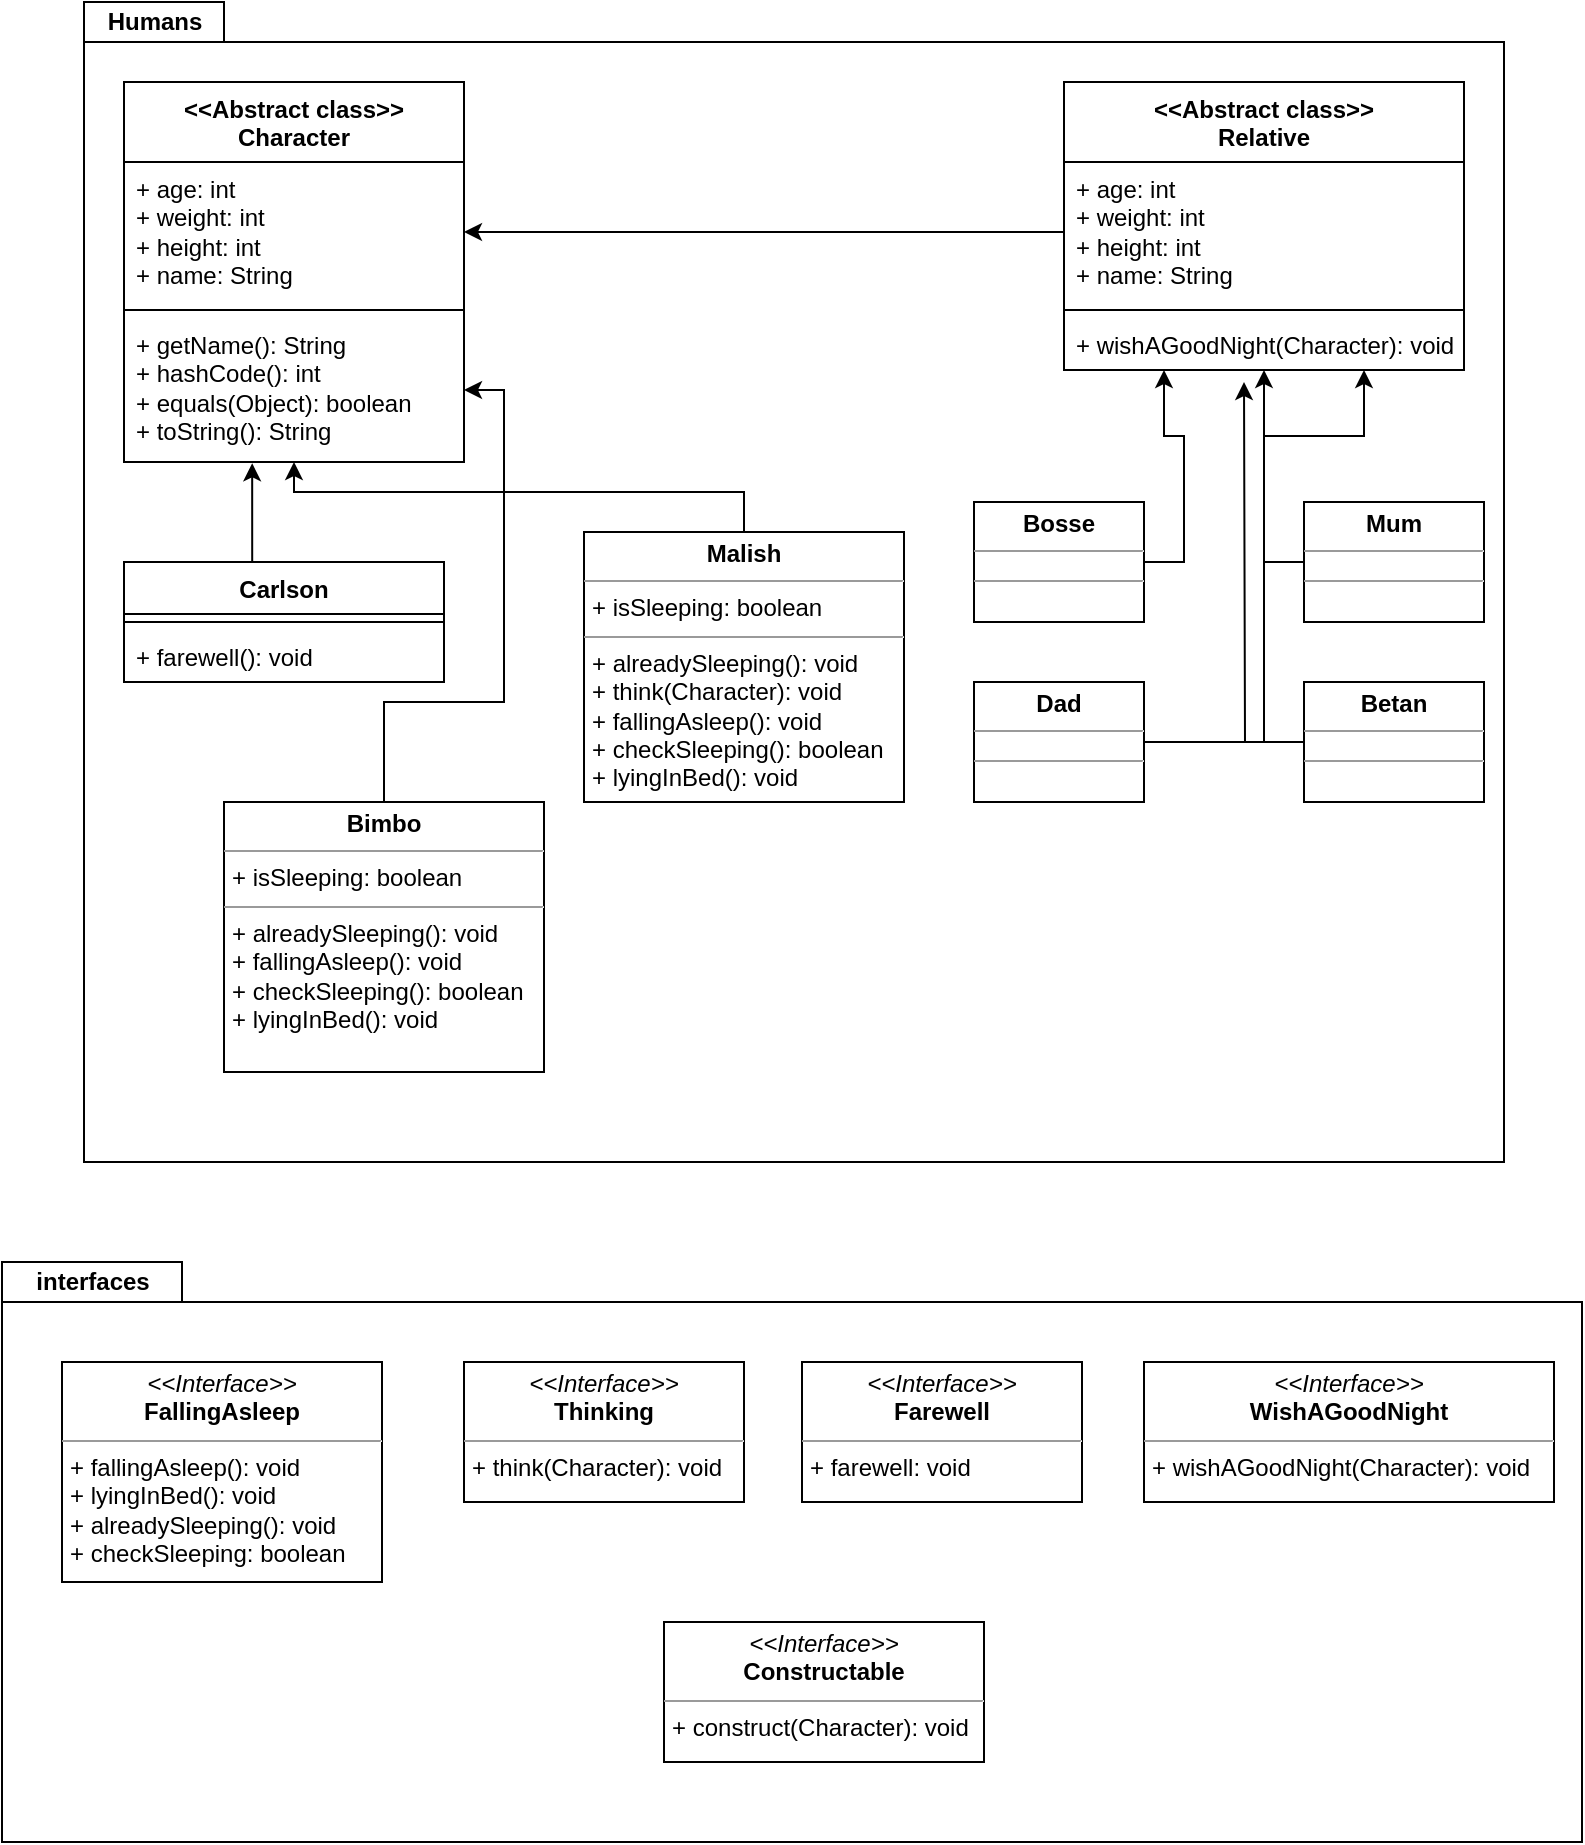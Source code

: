 <mxfile version="22.1.11" type="github">
  <diagram name="Page-1" id="b5b7bab2-c9e2-2cf4-8b2a-24fd1a2a6d21">
    <mxGraphModel dx="1346" dy="788" grid="1" gridSize="10" guides="1" tooltips="1" connect="1" arrows="1" fold="1" page="1" pageScale="1" pageWidth="827" pageHeight="1169" background="none" math="0" shadow="0">
      <root>
        <mxCell id="0" />
        <mxCell id="1" parent="0" />
        <mxCell id="G1GVvQv9lLtZEZq4m8r2-1" value="" style="shape=folder;fontStyle=1;spacingTop=10;tabWidth=70;tabHeight=20;tabPosition=left;html=1;whiteSpace=wrap;" vertex="1" parent="1">
          <mxGeometry x="60" y="40" width="710" height="580" as="geometry" />
        </mxCell>
        <mxCell id="G1GVvQv9lLtZEZq4m8r2-2" value="Humans" style="text;align=center;fontStyle=1;verticalAlign=middle;spacingLeft=3;spacingRight=3;strokeColor=none;rotatable=0;points=[[0,0.5],[1,0.5]];portConstraint=eastwest;html=1;" vertex="1" parent="1">
          <mxGeometry x="60" y="40" width="70" height="20" as="geometry" />
        </mxCell>
        <mxCell id="G1GVvQv9lLtZEZq4m8r2-3" value="&amp;lt;&amp;lt;Abstract class&amp;gt;&amp;gt;&lt;br&gt;Character" style="swimlane;fontStyle=1;align=center;verticalAlign=top;childLayout=stackLayout;horizontal=1;startSize=40;horizontalStack=0;resizeParent=1;resizeParentMax=0;resizeLast=0;collapsible=1;marginBottom=0;whiteSpace=wrap;html=1;" vertex="1" parent="1">
          <mxGeometry x="80" y="80" width="170" height="190" as="geometry" />
        </mxCell>
        <mxCell id="G1GVvQv9lLtZEZq4m8r2-4" value="+ age: int&lt;br&gt;+ weight: int&amp;nbsp;&lt;br&gt;+ height: int&lt;br&gt;+ name: String" style="text;strokeColor=none;fillColor=none;align=left;verticalAlign=top;spacingLeft=4;spacingRight=4;overflow=hidden;rotatable=0;points=[[0,0.5],[1,0.5]];portConstraint=eastwest;whiteSpace=wrap;html=1;" vertex="1" parent="G1GVvQv9lLtZEZq4m8r2-3">
          <mxGeometry y="40" width="170" height="70" as="geometry" />
        </mxCell>
        <mxCell id="G1GVvQv9lLtZEZq4m8r2-5" value="" style="line;strokeWidth=1;fillColor=none;align=left;verticalAlign=middle;spacingTop=-1;spacingLeft=3;spacingRight=3;rotatable=0;labelPosition=right;points=[];portConstraint=eastwest;strokeColor=inherit;" vertex="1" parent="G1GVvQv9lLtZEZq4m8r2-3">
          <mxGeometry y="110" width="170" height="8" as="geometry" />
        </mxCell>
        <mxCell id="G1GVvQv9lLtZEZq4m8r2-6" value="+ getName(): String&lt;br&gt;+ hashCode(): int&lt;br&gt;+ equals(Object): boolean&lt;br&gt;+ toString(): String" style="text;strokeColor=none;fillColor=none;align=left;verticalAlign=top;spacingLeft=4;spacingRight=4;overflow=hidden;rotatable=0;points=[[0,0.5],[1,0.5]];portConstraint=eastwest;whiteSpace=wrap;html=1;" vertex="1" parent="G1GVvQv9lLtZEZq4m8r2-3">
          <mxGeometry y="118" width="170" height="72" as="geometry" />
        </mxCell>
        <mxCell id="G1GVvQv9lLtZEZq4m8r2-7" value="&amp;lt;&amp;lt;Abstract class&amp;gt;&amp;gt;&lt;br&gt;Relative" style="swimlane;fontStyle=1;align=center;verticalAlign=top;childLayout=stackLayout;horizontal=1;startSize=40;horizontalStack=0;resizeParent=1;resizeParentMax=0;resizeLast=0;collapsible=1;marginBottom=0;whiteSpace=wrap;html=1;" vertex="1" parent="1">
          <mxGeometry x="550" y="80" width="200" height="144" as="geometry" />
        </mxCell>
        <mxCell id="G1GVvQv9lLtZEZq4m8r2-8" value="+ age: int&lt;br&gt;+ weight: int&amp;nbsp;&lt;br&gt;+ height: int&lt;br&gt;+ name: String" style="text;strokeColor=none;fillColor=none;align=left;verticalAlign=top;spacingLeft=4;spacingRight=4;overflow=hidden;rotatable=0;points=[[0,0.5],[1,0.5]];portConstraint=eastwest;whiteSpace=wrap;html=1;" vertex="1" parent="G1GVvQv9lLtZEZq4m8r2-7">
          <mxGeometry y="40" width="200" height="70" as="geometry" />
        </mxCell>
        <mxCell id="G1GVvQv9lLtZEZq4m8r2-9" value="" style="line;strokeWidth=1;fillColor=none;align=left;verticalAlign=middle;spacingTop=-1;spacingLeft=3;spacingRight=3;rotatable=0;labelPosition=right;points=[];portConstraint=eastwest;strokeColor=inherit;" vertex="1" parent="G1GVvQv9lLtZEZq4m8r2-7">
          <mxGeometry y="110" width="200" height="8" as="geometry" />
        </mxCell>
        <mxCell id="G1GVvQv9lLtZEZq4m8r2-10" value="+ wishAGoodNight(Character): void" style="text;strokeColor=none;fillColor=none;align=left;verticalAlign=top;spacingLeft=4;spacingRight=4;overflow=hidden;rotatable=0;points=[[0,0.5],[1,0.5]];portConstraint=eastwest;whiteSpace=wrap;html=1;" vertex="1" parent="G1GVvQv9lLtZEZq4m8r2-7">
          <mxGeometry y="118" width="200" height="26" as="geometry" />
        </mxCell>
        <mxCell id="G1GVvQv9lLtZEZq4m8r2-22" style="edgeStyle=orthogonalEdgeStyle;rounded=0;orthogonalLoop=1;jettySize=auto;html=1;exitX=0;exitY=0.5;exitDx=0;exitDy=0;entryX=0.75;entryY=1;entryDx=0;entryDy=0;" edge="1" parent="1" source="G1GVvQv9lLtZEZq4m8r2-15" target="G1GVvQv9lLtZEZq4m8r2-7">
          <mxGeometry relative="1" as="geometry" />
        </mxCell>
        <mxCell id="G1GVvQv9lLtZEZq4m8r2-15" value="&lt;p style=&quot;margin:0px;margin-top:4px;text-align:center;&quot;&gt;&lt;b&gt;Mum&lt;/b&gt;&lt;/p&gt;&lt;hr size=&quot;1&quot;&gt;&lt;div style=&quot;height:2px;&quot;&gt;&lt;/div&gt;&lt;hr size=&quot;1&quot;&gt;&lt;div style=&quot;height:2px;&quot;&gt;&lt;/div&gt;" style="verticalAlign=top;align=left;overflow=fill;fontSize=12;fontFamily=Helvetica;html=1;whiteSpace=wrap;" vertex="1" parent="1">
          <mxGeometry x="670" y="290" width="90" height="60" as="geometry" />
        </mxCell>
        <mxCell id="G1GVvQv9lLtZEZq4m8r2-23" style="edgeStyle=orthogonalEdgeStyle;rounded=0;orthogonalLoop=1;jettySize=auto;html=1;exitX=1;exitY=0.5;exitDx=0;exitDy=0;entryX=0.5;entryY=1;entryDx=0;entryDy=0;" edge="1" parent="1" source="G1GVvQv9lLtZEZq4m8r2-16" target="G1GVvQv9lLtZEZq4m8r2-7">
          <mxGeometry relative="1" as="geometry" />
        </mxCell>
        <mxCell id="G1GVvQv9lLtZEZq4m8r2-16" value="&lt;p style=&quot;margin:0px;margin-top:4px;text-align:center;&quot;&gt;&lt;b&gt;Dad&lt;/b&gt;&lt;/p&gt;&lt;hr size=&quot;1&quot;&gt;&lt;div style=&quot;height:2px;&quot;&gt;&lt;/div&gt;&lt;hr size=&quot;1&quot;&gt;&lt;div style=&quot;height:2px;&quot;&gt;&lt;/div&gt;" style="verticalAlign=top;align=left;overflow=fill;fontSize=12;fontFamily=Helvetica;html=1;whiteSpace=wrap;" vertex="1" parent="1">
          <mxGeometry x="505" y="380" width="85" height="60" as="geometry" />
        </mxCell>
        <mxCell id="G1GVvQv9lLtZEZq4m8r2-21" style="edgeStyle=orthogonalEdgeStyle;rounded=0;orthogonalLoop=1;jettySize=auto;html=1;exitX=1;exitY=0.5;exitDx=0;exitDy=0;entryX=0.25;entryY=1;entryDx=0;entryDy=0;" edge="1" parent="1" source="G1GVvQv9lLtZEZq4m8r2-17" target="G1GVvQv9lLtZEZq4m8r2-7">
          <mxGeometry relative="1" as="geometry" />
        </mxCell>
        <mxCell id="G1GVvQv9lLtZEZq4m8r2-17" value="&lt;p style=&quot;margin:0px;margin-top:4px;text-align:center;&quot;&gt;&lt;b&gt;Bosse&lt;/b&gt;&lt;/p&gt;&lt;hr size=&quot;1&quot;&gt;&lt;div style=&quot;height:2px;&quot;&gt;&lt;/div&gt;&lt;hr size=&quot;1&quot;&gt;&lt;div style=&quot;height:2px;&quot;&gt;&lt;/div&gt;" style="verticalAlign=top;align=left;overflow=fill;fontSize=12;fontFamily=Helvetica;html=1;whiteSpace=wrap;" vertex="1" parent="1">
          <mxGeometry x="505" y="290" width="85" height="60" as="geometry" />
        </mxCell>
        <mxCell id="G1GVvQv9lLtZEZq4m8r2-24" style="edgeStyle=orthogonalEdgeStyle;rounded=0;orthogonalLoop=1;jettySize=auto;html=1;exitX=0;exitY=0.5;exitDx=0;exitDy=0;" edge="1" parent="1" source="G1GVvQv9lLtZEZq4m8r2-18">
          <mxGeometry relative="1" as="geometry">
            <mxPoint x="640" y="230" as="targetPoint" />
          </mxGeometry>
        </mxCell>
        <mxCell id="G1GVvQv9lLtZEZq4m8r2-18" value="&lt;p style=&quot;margin:0px;margin-top:4px;text-align:center;&quot;&gt;&lt;b&gt;Betan&lt;/b&gt;&lt;/p&gt;&lt;hr size=&quot;1&quot;&gt;&lt;div style=&quot;height:2px;&quot;&gt;&lt;/div&gt;&lt;hr size=&quot;1&quot;&gt;&lt;div style=&quot;height:2px;&quot;&gt;&lt;/div&gt;" style="verticalAlign=top;align=left;overflow=fill;fontSize=12;fontFamily=Helvetica;html=1;whiteSpace=wrap;" vertex="1" parent="1">
          <mxGeometry x="670" y="380" width="90" height="60" as="geometry" />
        </mxCell>
        <mxCell id="G1GVvQv9lLtZEZq4m8r2-20" style="edgeStyle=orthogonalEdgeStyle;rounded=0;orthogonalLoop=1;jettySize=auto;html=1;exitX=0;exitY=0.5;exitDx=0;exitDy=0;entryX=1;entryY=0.5;entryDx=0;entryDy=0;" edge="1" parent="1" source="G1GVvQv9lLtZEZq4m8r2-8" target="G1GVvQv9lLtZEZq4m8r2-4">
          <mxGeometry relative="1" as="geometry" />
        </mxCell>
        <mxCell id="G1GVvQv9lLtZEZq4m8r2-32" value="Carlson" style="swimlane;fontStyle=1;align=center;verticalAlign=top;childLayout=stackLayout;horizontal=1;startSize=26;horizontalStack=0;resizeParent=1;resizeParentMax=0;resizeLast=0;collapsible=1;marginBottom=0;whiteSpace=wrap;html=1;" vertex="1" parent="1">
          <mxGeometry x="80" y="320" width="160" height="60" as="geometry" />
        </mxCell>
        <mxCell id="G1GVvQv9lLtZEZq4m8r2-34" value="" style="line;strokeWidth=1;fillColor=none;align=left;verticalAlign=middle;spacingTop=-1;spacingLeft=3;spacingRight=3;rotatable=0;labelPosition=right;points=[];portConstraint=eastwest;strokeColor=inherit;" vertex="1" parent="G1GVvQv9lLtZEZq4m8r2-32">
          <mxGeometry y="26" width="160" height="8" as="geometry" />
        </mxCell>
        <mxCell id="G1GVvQv9lLtZEZq4m8r2-35" value="+ farewell(): void" style="text;strokeColor=none;fillColor=none;align=left;verticalAlign=top;spacingLeft=4;spacingRight=4;overflow=hidden;rotatable=0;points=[[0,0.5],[1,0.5]];portConstraint=eastwest;whiteSpace=wrap;html=1;" vertex="1" parent="G1GVvQv9lLtZEZq4m8r2-32">
          <mxGeometry y="34" width="160" height="26" as="geometry" />
        </mxCell>
        <mxCell id="G1GVvQv9lLtZEZq4m8r2-43" style="edgeStyle=orthogonalEdgeStyle;rounded=0;orthogonalLoop=1;jettySize=auto;html=1;exitX=0.5;exitY=0;exitDx=0;exitDy=0;" edge="1" parent="1" source="G1GVvQv9lLtZEZq4m8r2-36" target="G1GVvQv9lLtZEZq4m8r2-3">
          <mxGeometry relative="1" as="geometry">
            <Array as="points">
              <mxPoint x="390" y="285" />
              <mxPoint x="165" y="285" />
            </Array>
          </mxGeometry>
        </mxCell>
        <mxCell id="G1GVvQv9lLtZEZq4m8r2-36" value="&lt;p style=&quot;margin:0px;margin-top:4px;text-align:center;&quot;&gt;&lt;b&gt;Malish&lt;/b&gt;&lt;/p&gt;&lt;hr size=&quot;1&quot;&gt;&lt;p style=&quot;margin:0px;margin-left:4px;&quot;&gt;+ isSleeping: boolean&lt;/p&gt;&lt;hr size=&quot;1&quot;&gt;&lt;p style=&quot;margin:0px;margin-left:4px;&quot;&gt;+ alreadySleeping(): void&lt;/p&gt;&lt;p style=&quot;margin:0px;margin-left:4px;&quot;&gt;+ think(Character): void&lt;/p&gt;&lt;p style=&quot;margin:0px;margin-left:4px;&quot;&gt;+ fallingAsleep(): void&lt;/p&gt;&lt;p style=&quot;margin:0px;margin-left:4px;&quot;&gt;+ checkSleeping(): boolean&lt;/p&gt;&lt;p style=&quot;margin:0px;margin-left:4px;&quot;&gt;+ lyingInBed(): void&lt;/p&gt;" style="verticalAlign=top;align=left;overflow=fill;fontSize=12;fontFamily=Helvetica;html=1;whiteSpace=wrap;" vertex="1" parent="1">
          <mxGeometry x="310" y="305" width="160" height="135" as="geometry" />
        </mxCell>
        <mxCell id="G1GVvQv9lLtZEZq4m8r2-44" style="edgeStyle=orthogonalEdgeStyle;rounded=0;orthogonalLoop=1;jettySize=auto;html=1;exitX=0.5;exitY=0;exitDx=0;exitDy=0;entryX=1;entryY=0.5;entryDx=0;entryDy=0;" edge="1" parent="1" source="G1GVvQv9lLtZEZq4m8r2-37" target="G1GVvQv9lLtZEZq4m8r2-6">
          <mxGeometry relative="1" as="geometry">
            <Array as="points">
              <mxPoint x="210" y="390" />
              <mxPoint x="270" y="390" />
              <mxPoint x="270" y="234" />
            </Array>
          </mxGeometry>
        </mxCell>
        <mxCell id="G1GVvQv9lLtZEZq4m8r2-37" value="&lt;p style=&quot;margin:0px;margin-top:4px;text-align:center;&quot;&gt;&lt;b&gt;Bimbo&lt;/b&gt;&lt;/p&gt;&lt;hr size=&quot;1&quot;&gt;&lt;p style=&quot;margin:0px;margin-left:4px;&quot;&gt;+ isSleeping: boolean&lt;/p&gt;&lt;hr size=&quot;1&quot;&gt;&lt;p style=&quot;margin:0px;margin-left:4px;&quot;&gt;+ alreadySleeping(): void&lt;/p&gt;&lt;p style=&quot;margin:0px;margin-left:4px;&quot;&gt;+ fallingAsleep(): void&lt;/p&gt;&lt;p style=&quot;margin:0px;margin-left:4px;&quot;&gt;+ checkSleeping(): boolean&lt;/p&gt;&lt;p style=&quot;margin:0px;margin-left:4px;&quot;&gt;+ lyingInBed(): void&lt;/p&gt;" style="verticalAlign=top;align=left;overflow=fill;fontSize=12;fontFamily=Helvetica;html=1;whiteSpace=wrap;" vertex="1" parent="1">
          <mxGeometry x="130" y="440" width="160" height="135" as="geometry" />
        </mxCell>
        <mxCell id="G1GVvQv9lLtZEZq4m8r2-42" style="edgeStyle=orthogonalEdgeStyle;rounded=0;orthogonalLoop=1;jettySize=auto;html=1;exitX=0.5;exitY=0;exitDx=0;exitDy=0;entryX=0.377;entryY=1.009;entryDx=0;entryDy=0;entryPerimeter=0;" edge="1" parent="1" source="G1GVvQv9lLtZEZq4m8r2-32" target="G1GVvQv9lLtZEZq4m8r2-6">
          <mxGeometry relative="1" as="geometry">
            <Array as="points">
              <mxPoint x="144" y="320" />
            </Array>
          </mxGeometry>
        </mxCell>
        <mxCell id="G1GVvQv9lLtZEZq4m8r2-46" value="" style="shape=folder;fontStyle=1;spacingTop=10;tabWidth=90;tabHeight=20;tabPosition=left;html=1;whiteSpace=wrap;" vertex="1" parent="1">
          <mxGeometry x="19" y="670" width="790" height="290" as="geometry" />
        </mxCell>
        <mxCell id="G1GVvQv9lLtZEZq4m8r2-49" value="interfaces" style="text;align=center;fontStyle=1;verticalAlign=middle;spacingLeft=3;spacingRight=3;strokeColor=none;rotatable=0;points=[[0,0.5],[1,0.5]];portConstraint=eastwest;html=1;" vertex="1" parent="1">
          <mxGeometry x="19" y="670" width="90" height="20" as="geometry" />
        </mxCell>
        <mxCell id="G1GVvQv9lLtZEZq4m8r2-50" value="&lt;p style=&quot;margin:0px;margin-top:4px;text-align:center;&quot;&gt;&lt;i&gt;&amp;lt;&amp;lt;Interface&amp;gt;&amp;gt;&lt;/i&gt;&lt;br&gt;&lt;b&gt;FallingAsleep&lt;/b&gt;&lt;/p&gt;&lt;hr size=&quot;1&quot;&gt;&lt;p style=&quot;margin:0px;margin-left:4px;&quot;&gt;+ fallingAsleep(): void&lt;/p&gt;&lt;p style=&quot;margin:0px;margin-left:4px;&quot;&gt;+ lyingInBed(): void&lt;/p&gt;&lt;p style=&quot;margin:0px;margin-left:4px;&quot;&gt;+ alreadySleeping(): void&lt;/p&gt;&lt;p style=&quot;margin:0px;margin-left:4px;&quot;&gt;+ checkSleeping: boolean&lt;/p&gt;" style="verticalAlign=top;align=left;overflow=fill;fontSize=12;fontFamily=Helvetica;html=1;whiteSpace=wrap;" vertex="1" parent="1">
          <mxGeometry x="49" y="720" width="160" height="110" as="geometry" />
        </mxCell>
        <mxCell id="G1GVvQv9lLtZEZq4m8r2-51" value="&lt;p style=&quot;margin:0px;margin-top:4px;text-align:center;&quot;&gt;&lt;i&gt;&amp;lt;&amp;lt;Interface&amp;gt;&amp;gt;&lt;/i&gt;&lt;br&gt;&lt;b&gt;Thinking&lt;/b&gt;&lt;br&gt;&lt;/p&gt;&lt;hr size=&quot;1&quot;&gt;&lt;p style=&quot;margin:0px;margin-left:4px;&quot;&gt;+ think(Character): void&lt;/p&gt;" style="verticalAlign=top;align=left;overflow=fill;fontSize=12;fontFamily=Helvetica;html=1;whiteSpace=wrap;" vertex="1" parent="1">
          <mxGeometry x="250" y="720" width="140" height="70" as="geometry" />
        </mxCell>
        <mxCell id="G1GVvQv9lLtZEZq4m8r2-52" value="&lt;p style=&quot;margin:0px;margin-top:4px;text-align:center;&quot;&gt;&lt;i&gt;&amp;lt;&amp;lt;Interface&amp;gt;&amp;gt;&lt;/i&gt;&lt;br&gt;&lt;b&gt;Farewell&lt;/b&gt;&lt;br&gt;&lt;/p&gt;&lt;hr size=&quot;1&quot;&gt;&lt;p style=&quot;margin:0px;margin-left:4px;&quot;&gt;+ farewell: void&lt;/p&gt;" style="verticalAlign=top;align=left;overflow=fill;fontSize=12;fontFamily=Helvetica;html=1;whiteSpace=wrap;" vertex="1" parent="1">
          <mxGeometry x="419" y="720" width="140" height="70" as="geometry" />
        </mxCell>
        <mxCell id="G1GVvQv9lLtZEZq4m8r2-53" value="&lt;p style=&quot;margin:0px;margin-top:4px;text-align:center;&quot;&gt;&lt;i&gt;&amp;lt;&amp;lt;Interface&amp;gt;&amp;gt;&lt;/i&gt;&lt;br&gt;&lt;b&gt;WishAGoodNight&lt;/b&gt;&lt;br&gt;&lt;/p&gt;&lt;hr size=&quot;1&quot;&gt;&lt;p style=&quot;margin:0px;margin-left:4px;&quot;&gt;+ wishAGoodNight(Character): void&lt;/p&gt;" style="verticalAlign=top;align=left;overflow=fill;fontSize=12;fontFamily=Helvetica;html=1;whiteSpace=wrap;" vertex="1" parent="1">
          <mxGeometry x="590" y="720" width="205" height="70" as="geometry" />
        </mxCell>
        <mxCell id="G1GVvQv9lLtZEZq4m8r2-54" value="&lt;p style=&quot;margin:0px;margin-top:4px;text-align:center;&quot;&gt;&lt;i&gt;&amp;lt;&amp;lt;Interface&amp;gt;&amp;gt;&lt;/i&gt;&lt;br&gt;&lt;b&gt;Constructable&lt;/b&gt;&lt;br&gt;&lt;/p&gt;&lt;hr size=&quot;1&quot;&gt;&lt;p style=&quot;margin:0px;margin-left:4px;&quot;&gt;+ construct(Character): void&lt;/p&gt;" style="verticalAlign=top;align=left;overflow=fill;fontSize=12;fontFamily=Helvetica;html=1;whiteSpace=wrap;" vertex="1" parent="1">
          <mxGeometry x="350" y="850" width="160" height="70" as="geometry" />
        </mxCell>
      </root>
    </mxGraphModel>
  </diagram>
</mxfile>
